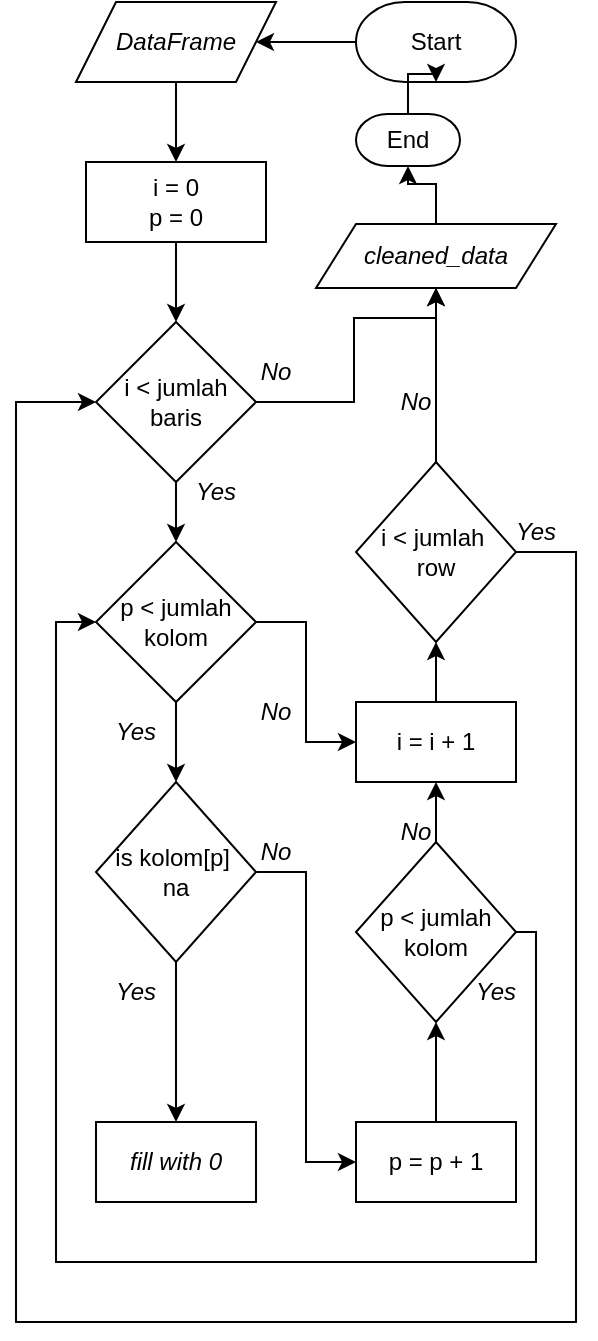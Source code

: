 <mxfile version="24.8.6">
  <diagram id="AvJswLhhBdYxZJGW8vcj" name="Page-1">
    <mxGraphModel dx="467" dy="262" grid="0" gridSize="10" guides="1" tooltips="1" connect="1" arrows="1" fold="1" page="1" pageScale="1" pageWidth="850" pageHeight="1100" math="0" shadow="0">
      <root>
        <mxCell id="0" />
        <mxCell id="1" parent="0" />
        <mxCell id="S0AGYew1W7Eg9Xt-4EEE-3" value="" style="edgeStyle=orthogonalEdgeStyle;rounded=0;orthogonalLoop=1;jettySize=auto;html=1;fillColor=none;" parent="1" source="S0AGYew1W7Eg9Xt-4EEE-1" target="S0AGYew1W7Eg9Xt-4EEE-2" edge="1">
          <mxGeometry relative="1" as="geometry" />
        </mxCell>
        <mxCell id="S0AGYew1W7Eg9Xt-4EEE-1" value="Start" style="strokeWidth=1;html=1;shape=mxgraph.flowchart.terminator;whiteSpace=wrap;fontStyle=0;fillColor=none;" parent="1" vertex="1">
          <mxGeometry x="410" y="120" width="80" height="40" as="geometry" />
        </mxCell>
        <mxCell id="S0AGYew1W7Eg9Xt-4EEE-5" value="" style="edgeStyle=orthogonalEdgeStyle;rounded=0;orthogonalLoop=1;jettySize=auto;html=1;fillColor=none;" parent="1" source="S0AGYew1W7Eg9Xt-4EEE-2" target="S0AGYew1W7Eg9Xt-4EEE-4" edge="1">
          <mxGeometry relative="1" as="geometry" />
        </mxCell>
        <mxCell id="S0AGYew1W7Eg9Xt-4EEE-2" value="DataFrame" style="shape=parallelogram;perimeter=parallelogramPerimeter;whiteSpace=wrap;html=1;fixedSize=1;fontStyle=2;fillColor=none;" parent="1" vertex="1">
          <mxGeometry x="270" y="120" width="100" height="40" as="geometry" />
        </mxCell>
        <mxCell id="S0AGYew1W7Eg9Xt-4EEE-8" value="" style="edgeStyle=orthogonalEdgeStyle;rounded=0;orthogonalLoop=1;jettySize=auto;html=1;fillColor=none;" parent="1" source="S0AGYew1W7Eg9Xt-4EEE-4" target="S0AGYew1W7Eg9Xt-4EEE-7" edge="1">
          <mxGeometry relative="1" as="geometry" />
        </mxCell>
        <mxCell id="S0AGYew1W7Eg9Xt-4EEE-4" value="i = 0&lt;div&gt;p = 0&lt;/div&gt;" style="rounded=0;whiteSpace=wrap;html=1;fillColor=none;" parent="1" vertex="1">
          <mxGeometry x="275" y="200" width="90" height="40" as="geometry" />
        </mxCell>
        <mxCell id="S0AGYew1W7Eg9Xt-4EEE-10" value="" style="edgeStyle=orthogonalEdgeStyle;rounded=0;orthogonalLoop=1;jettySize=auto;html=1;fillColor=none;" parent="1" source="S0AGYew1W7Eg9Xt-4EEE-7" target="S0AGYew1W7Eg9Xt-4EEE-9" edge="1">
          <mxGeometry relative="1" as="geometry" />
        </mxCell>
        <mxCell id="S0AGYew1W7Eg9Xt-4EEE-23" value="" style="edgeStyle=orthogonalEdgeStyle;rounded=0;orthogonalLoop=1;jettySize=auto;html=1;fillColor=none;entryX=0.5;entryY=1;entryDx=0;entryDy=0;" parent="1" source="S0AGYew1W7Eg9Xt-4EEE-7" target="PrKj1liFWE9LJuDCky-I-1" edge="1">
          <mxGeometry relative="1" as="geometry">
            <Array as="points">
              <mxPoint x="409" y="320" />
              <mxPoint x="409" y="278" />
              <mxPoint x="450" y="278" />
            </Array>
          </mxGeometry>
        </mxCell>
        <mxCell id="S0AGYew1W7Eg9Xt-4EEE-7" value="i &amp;lt; jumlah baris" style="rhombus;whiteSpace=wrap;html=1;fillColor=none;" parent="1" vertex="1">
          <mxGeometry x="280" y="280" width="80" height="80" as="geometry" />
        </mxCell>
        <mxCell id="S0AGYew1W7Eg9Xt-4EEE-12" value="" style="edgeStyle=orthogonalEdgeStyle;rounded=0;orthogonalLoop=1;jettySize=auto;html=1;fillColor=none;" parent="1" source="S0AGYew1W7Eg9Xt-4EEE-9" target="S0AGYew1W7Eg9Xt-4EEE-11" edge="1">
          <mxGeometry relative="1" as="geometry" />
        </mxCell>
        <mxCell id="S0AGYew1W7Eg9Xt-4EEE-27" style="edgeStyle=orthogonalEdgeStyle;rounded=0;orthogonalLoop=1;jettySize=auto;html=1;entryX=0;entryY=0.5;entryDx=0;entryDy=0;fillColor=none;" parent="1" source="S0AGYew1W7Eg9Xt-4EEE-9" target="S0AGYew1W7Eg9Xt-4EEE-17" edge="1">
          <mxGeometry relative="1" as="geometry" />
        </mxCell>
        <mxCell id="S0AGYew1W7Eg9Xt-4EEE-9" value="p &amp;lt; jumlah kolom" style="rhombus;whiteSpace=wrap;html=1;fillColor=none;" parent="1" vertex="1">
          <mxGeometry x="280" y="390" width="80" height="80" as="geometry" />
        </mxCell>
        <mxCell id="S0AGYew1W7Eg9Xt-4EEE-14" value="" style="edgeStyle=orthogonalEdgeStyle;rounded=0;orthogonalLoop=1;jettySize=auto;html=1;fillColor=none;" parent="1" source="S0AGYew1W7Eg9Xt-4EEE-11" target="S0AGYew1W7Eg9Xt-4EEE-13" edge="1">
          <mxGeometry relative="1" as="geometry" />
        </mxCell>
        <mxCell id="S0AGYew1W7Eg9Xt-4EEE-30" style="edgeStyle=orthogonalEdgeStyle;rounded=0;orthogonalLoop=1;jettySize=auto;html=1;entryX=0;entryY=0.5;entryDx=0;entryDy=0;fillColor=none;" parent="1" source="S0AGYew1W7Eg9Xt-4EEE-11" target="S0AGYew1W7Eg9Xt-4EEE-29" edge="1">
          <mxGeometry relative="1" as="geometry" />
        </mxCell>
        <mxCell id="S0AGYew1W7Eg9Xt-4EEE-11" value="is kolom[p]&amp;nbsp;&lt;div&gt;na&lt;/div&gt;" style="rhombus;whiteSpace=wrap;html=1;fillColor=none;" parent="1" vertex="1">
          <mxGeometry x="280" y="510" width="80" height="90" as="geometry" />
        </mxCell>
        <mxCell id="S0AGYew1W7Eg9Xt-4EEE-13" value="&lt;i&gt;fill with 0&lt;/i&gt;" style="rounded=0;whiteSpace=wrap;html=1;fillColor=none;" parent="1" vertex="1">
          <mxGeometry x="280" y="680" width="80" height="40" as="geometry" />
        </mxCell>
        <mxCell id="S0AGYew1W7Eg9Xt-4EEE-18" value="" style="edgeStyle=orthogonalEdgeStyle;rounded=0;orthogonalLoop=1;jettySize=auto;html=1;fillColor=none;" parent="1" source="S0AGYew1W7Eg9Xt-4EEE-15" target="S0AGYew1W7Eg9Xt-4EEE-17" edge="1">
          <mxGeometry relative="1" as="geometry" />
        </mxCell>
        <mxCell id="S0AGYew1W7Eg9Xt-4EEE-34" style="edgeStyle=orthogonalEdgeStyle;rounded=0;orthogonalLoop=1;jettySize=auto;html=1;entryX=0;entryY=0.5;entryDx=0;entryDy=0;fillColor=none;" parent="1" source="S0AGYew1W7Eg9Xt-4EEE-15" target="S0AGYew1W7Eg9Xt-4EEE-9" edge="1">
          <mxGeometry relative="1" as="geometry">
            <Array as="points">
              <mxPoint x="500" y="585" />
              <mxPoint x="500" y="750" />
              <mxPoint x="260" y="750" />
              <mxPoint x="260" y="430" />
            </Array>
          </mxGeometry>
        </mxCell>
        <mxCell id="S0AGYew1W7Eg9Xt-4EEE-15" value="p &amp;lt; jumlah kolom" style="rhombus;whiteSpace=wrap;html=1;fillColor=none;" parent="1" vertex="1">
          <mxGeometry x="410" y="540" width="80" height="90" as="geometry" />
        </mxCell>
        <mxCell id="S0AGYew1W7Eg9Xt-4EEE-20" value="" style="edgeStyle=orthogonalEdgeStyle;rounded=0;orthogonalLoop=1;jettySize=auto;html=1;fillColor=none;" parent="1" source="S0AGYew1W7Eg9Xt-4EEE-17" target="S0AGYew1W7Eg9Xt-4EEE-19" edge="1">
          <mxGeometry relative="1" as="geometry" />
        </mxCell>
        <mxCell id="S0AGYew1W7Eg9Xt-4EEE-17" value="i = i + 1" style="rounded=0;whiteSpace=wrap;html=1;fillColor=none;" parent="1" vertex="1">
          <mxGeometry x="410" y="470" width="80" height="40" as="geometry" />
        </mxCell>
        <mxCell id="S0AGYew1W7Eg9Xt-4EEE-22" value="" style="edgeStyle=orthogonalEdgeStyle;rounded=0;orthogonalLoop=1;jettySize=auto;html=1;fillColor=none;entryX=0.5;entryY=1;entryDx=0;entryDy=0;" parent="1" source="S0AGYew1W7Eg9Xt-4EEE-19" target="PrKj1liFWE9LJuDCky-I-1" edge="1">
          <mxGeometry relative="1" as="geometry" />
        </mxCell>
        <mxCell id="S0AGYew1W7Eg9Xt-4EEE-37" style="edgeStyle=orthogonalEdgeStyle;rounded=0;orthogonalLoop=1;jettySize=auto;html=1;entryX=0;entryY=0.5;entryDx=0;entryDy=0;fillColor=none;" parent="1" source="S0AGYew1W7Eg9Xt-4EEE-19" target="S0AGYew1W7Eg9Xt-4EEE-7" edge="1">
          <mxGeometry relative="1" as="geometry">
            <Array as="points">
              <mxPoint x="520" y="395" />
              <mxPoint x="520" y="780" />
              <mxPoint x="240" y="780" />
              <mxPoint x="240" y="320" />
            </Array>
          </mxGeometry>
        </mxCell>
        <mxCell id="S0AGYew1W7Eg9Xt-4EEE-19" value="i &amp;lt; jumlah&amp;nbsp;&lt;div&gt;row&lt;/div&gt;" style="rhombus;whiteSpace=wrap;html=1;fillColor=none;" parent="1" vertex="1">
          <mxGeometry x="410" y="350" width="80" height="90" as="geometry" />
        </mxCell>
        <mxCell id="PrKj1liFWE9LJuDCky-I-5" value="" style="edgeStyle=orthogonalEdgeStyle;rounded=0;orthogonalLoop=1;jettySize=auto;html=1;" edge="1" parent="1" source="S0AGYew1W7Eg9Xt-4EEE-21" target="S0AGYew1W7Eg9Xt-4EEE-1">
          <mxGeometry relative="1" as="geometry" />
        </mxCell>
        <mxCell id="S0AGYew1W7Eg9Xt-4EEE-21" value="End" style="strokeWidth=1;html=1;shape=mxgraph.flowchart.terminator;whiteSpace=wrap;fontStyle=0;fillColor=none;" parent="1" vertex="1">
          <mxGeometry x="410" y="176" width="52" height="26" as="geometry" />
        </mxCell>
        <mxCell id="S0AGYew1W7Eg9Xt-4EEE-24" value="No" style="text;html=1;align=center;verticalAlign=middle;whiteSpace=wrap;rounded=0;fontStyle=2;fillColor=none;" parent="1" vertex="1">
          <mxGeometry x="340" y="290" width="60" height="30" as="geometry" />
        </mxCell>
        <mxCell id="S0AGYew1W7Eg9Xt-4EEE-25" value="Yes" style="text;html=1;align=center;verticalAlign=middle;whiteSpace=wrap;rounded=0;fontStyle=2;fillColor=none;" parent="1" vertex="1">
          <mxGeometry x="310" y="350" width="60" height="30" as="geometry" />
        </mxCell>
        <mxCell id="S0AGYew1W7Eg9Xt-4EEE-26" value="Yes" style="text;html=1;align=center;verticalAlign=middle;whiteSpace=wrap;rounded=0;fontStyle=2;fillColor=none;" parent="1" vertex="1">
          <mxGeometry x="270" y="470" width="60" height="30" as="geometry" />
        </mxCell>
        <mxCell id="S0AGYew1W7Eg9Xt-4EEE-28" value="No" style="text;html=1;align=center;verticalAlign=middle;whiteSpace=wrap;rounded=0;fontStyle=2;fillColor=none;" parent="1" vertex="1">
          <mxGeometry x="340" y="460" width="60" height="30" as="geometry" />
        </mxCell>
        <mxCell id="S0AGYew1W7Eg9Xt-4EEE-33" value="" style="edgeStyle=orthogonalEdgeStyle;rounded=0;orthogonalLoop=1;jettySize=auto;html=1;fillColor=none;" parent="1" source="S0AGYew1W7Eg9Xt-4EEE-29" target="S0AGYew1W7Eg9Xt-4EEE-15" edge="1">
          <mxGeometry relative="1" as="geometry" />
        </mxCell>
        <mxCell id="S0AGYew1W7Eg9Xt-4EEE-29" value="&lt;div&gt;p = p + 1&lt;/div&gt;" style="rounded=0;whiteSpace=wrap;html=1;fillColor=none;" parent="1" vertex="1">
          <mxGeometry x="410" y="680" width="80" height="40" as="geometry" />
        </mxCell>
        <mxCell id="S0AGYew1W7Eg9Xt-4EEE-31" value="No" style="text;html=1;align=center;verticalAlign=middle;whiteSpace=wrap;rounded=0;fontStyle=2;fillColor=none;" parent="1" vertex="1">
          <mxGeometry x="340" y="530" width="60" height="30" as="geometry" />
        </mxCell>
        <mxCell id="S0AGYew1W7Eg9Xt-4EEE-32" value="Yes" style="text;html=1;align=center;verticalAlign=middle;whiteSpace=wrap;rounded=0;fontStyle=2;fillColor=none;" parent="1" vertex="1">
          <mxGeometry x="270" y="600" width="60" height="30" as="geometry" />
        </mxCell>
        <mxCell id="S0AGYew1W7Eg9Xt-4EEE-35" value="Yes" style="text;html=1;align=center;verticalAlign=middle;whiteSpace=wrap;rounded=0;fontStyle=2;fillColor=none;" parent="1" vertex="1">
          <mxGeometry x="450" y="600" width="60" height="30" as="geometry" />
        </mxCell>
        <mxCell id="S0AGYew1W7Eg9Xt-4EEE-36" value="No" style="text;html=1;align=center;verticalAlign=middle;whiteSpace=wrap;rounded=0;fontStyle=2;fillColor=none;" parent="1" vertex="1">
          <mxGeometry x="410" y="520" width="60" height="30" as="geometry" />
        </mxCell>
        <mxCell id="S0AGYew1W7Eg9Xt-4EEE-38" value="Yes" style="text;html=1;align=center;verticalAlign=middle;whiteSpace=wrap;rounded=0;fontStyle=2;fillColor=none;" parent="1" vertex="1">
          <mxGeometry x="470" y="370" width="60" height="30" as="geometry" />
        </mxCell>
        <mxCell id="S0AGYew1W7Eg9Xt-4EEE-39" value="No" style="text;html=1;align=center;verticalAlign=middle;whiteSpace=wrap;rounded=0;fontStyle=2;fillColor=none;" parent="1" vertex="1">
          <mxGeometry x="410" y="305" width="60" height="30" as="geometry" />
        </mxCell>
        <mxCell id="PrKj1liFWE9LJuDCky-I-4" value="" style="edgeStyle=orthogonalEdgeStyle;rounded=0;orthogonalLoop=1;jettySize=auto;html=1;" edge="1" parent="1" source="PrKj1liFWE9LJuDCky-I-1" target="S0AGYew1W7Eg9Xt-4EEE-21">
          <mxGeometry relative="1" as="geometry" />
        </mxCell>
        <mxCell id="PrKj1liFWE9LJuDCky-I-1" value="&lt;i&gt;cleaned_data&lt;/i&gt;" style="shape=parallelogram;perimeter=parallelogramPerimeter;whiteSpace=wrap;html=1;fixedSize=1;" vertex="1" parent="1">
          <mxGeometry x="390" y="231" width="120" height="32" as="geometry" />
        </mxCell>
      </root>
    </mxGraphModel>
  </diagram>
</mxfile>
